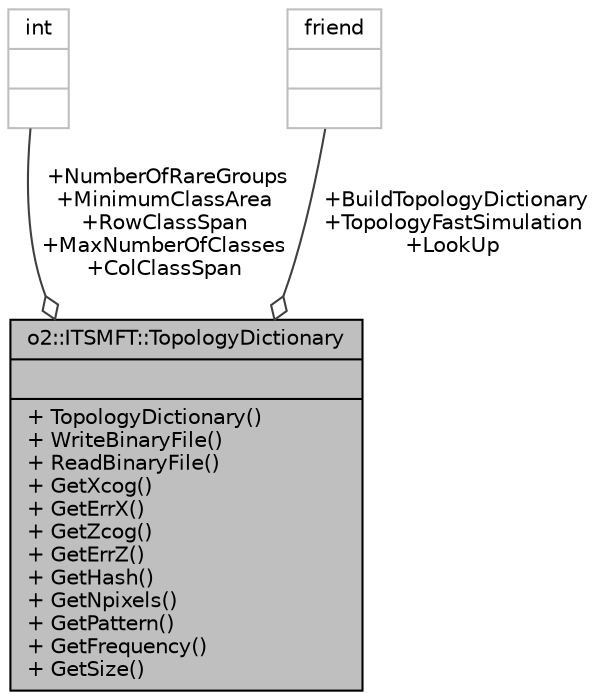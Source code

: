 digraph "o2::ITSMFT::TopologyDictionary"
{
 // INTERACTIVE_SVG=YES
  bgcolor="transparent";
  edge [fontname="Helvetica",fontsize="10",labelfontname="Helvetica",labelfontsize="10"];
  node [fontname="Helvetica",fontsize="10",shape=record];
  Node1 [label="{o2::ITSMFT::TopologyDictionary\n||+ TopologyDictionary()\l+ WriteBinaryFile()\l+ ReadBinaryFile()\l+ GetXcog()\l+ GetErrX()\l+ GetZcog()\l+ GetErrZ()\l+ GetHash()\l+ GetNpixels()\l+ GetPattern()\l+ GetFrequency()\l+ GetSize()\l}",height=0.2,width=0.4,color="black", fillcolor="grey75", style="filled" fontcolor="black"];
  Node2 -> Node1 [color="grey25",fontsize="10",style="solid",label=" +NumberOfRareGroups\n+MinimumClassArea\n+RowClassSpan\n+MaxNumberOfClasses\n+ColClassSpan" ,arrowhead="odiamond",fontname="Helvetica"];
  Node2 [label="{int\n||}",height=0.2,width=0.4,color="grey75"];
  Node3 -> Node1 [color="grey25",fontsize="10",style="solid",label=" +BuildTopologyDictionary\n+TopologyFastSimulation\n+LookUp" ,arrowhead="odiamond",fontname="Helvetica"];
  Node3 [label="{friend\n||}",height=0.2,width=0.4,color="grey75"];
}
